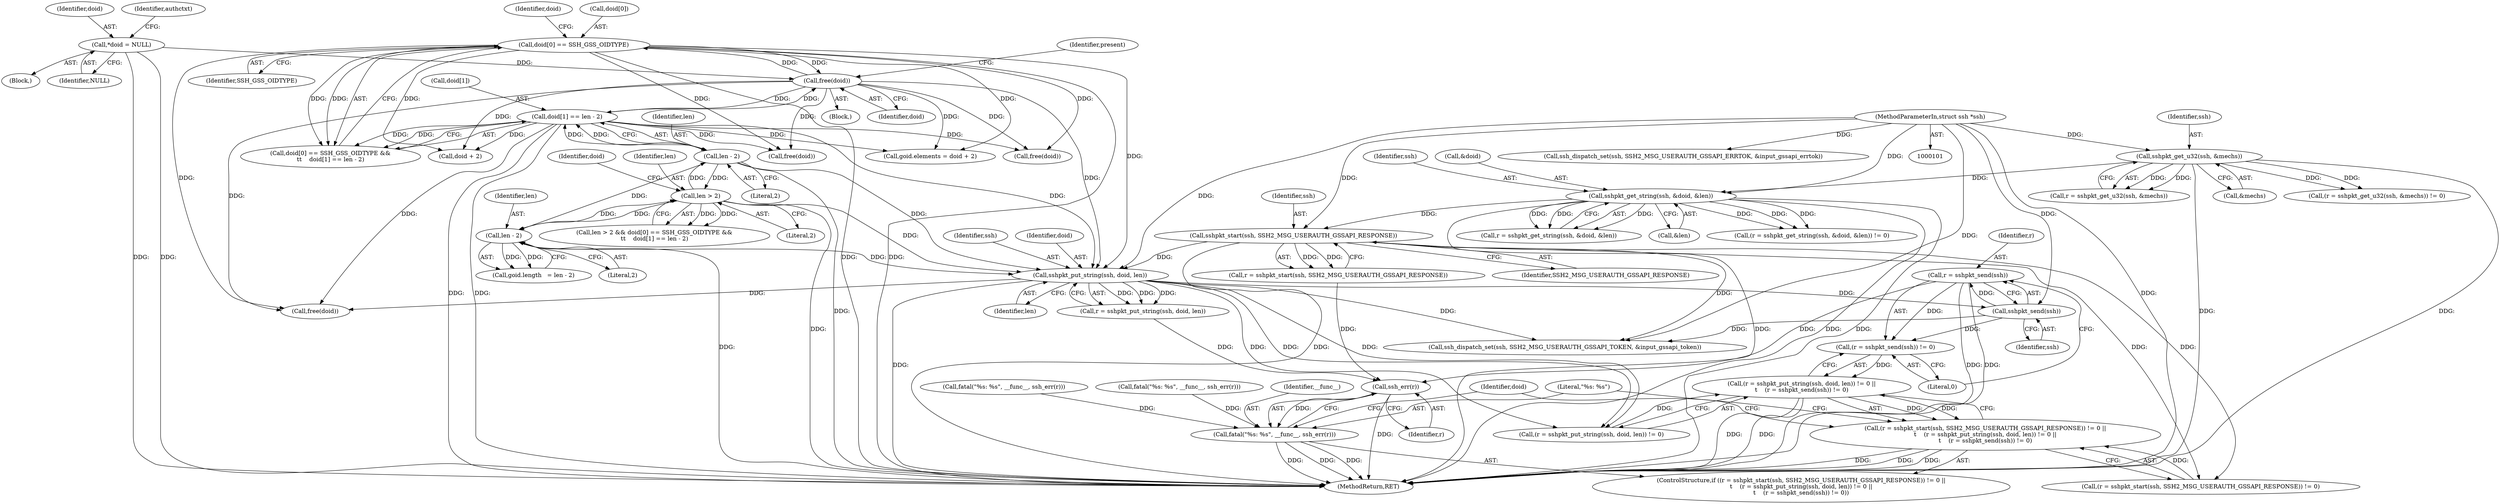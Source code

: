 digraph "0_src_779974d35b4859c07bc3cb8a12c74b43b0a7d1e0@API" {
"1000301" [label="(Call,r = sshpkt_send(ssh))"];
"1000303" [label="(Call,sshpkt_send(ssh))"];
"1000295" [label="(Call,sshpkt_put_string(ssh, doid, len))"];
"1000287" [label="(Call,sshpkt_start(ssh, SSH2_MSG_USERAUTH_GSSAPI_RESPONSE))"];
"1000175" [label="(Call,sshpkt_get_string(ssh, &doid, &len))"];
"1000143" [label="(Call,sshpkt_get_u32(ssh, &mechs))"];
"1000102" [label="(MethodParameterIn,struct ssh *ssh)"];
"1000193" [label="(Call,doid[0] == SSH_GSS_OIDTYPE)"];
"1000166" [label="(Call,free(doid))"];
"1000198" [label="(Call,doid[1] == len - 2)"];
"1000202" [label="(Call,len - 2)"];
"1000189" [label="(Call,len > 2)"];
"1000217" [label="(Call,len - 2)"];
"1000123" [label="(Call,*doid = NULL)"];
"1000300" [label="(Call,(r = sshpkt_send(ssh)) != 0)"];
"1000291" [label="(Call,(r = sshpkt_put_string(ssh, doid, len)) != 0 ||\n\t    (r = sshpkt_send(ssh)) != 0)"];
"1000283" [label="(Call,(r = sshpkt_start(ssh, SSH2_MSG_USERAUTH_GSSAPI_RESPONSE)) != 0 ||\n\t    (r = sshpkt_put_string(ssh, doid, len)) != 0 ||\n\t    (r = sshpkt_send(ssh)) != 0)"];
"1000309" [label="(Call,ssh_err(r))"];
"1000306" [label="(Call,fatal(\"%s: %s\", __func__, ssh_err(r)))"];
"1000123" [label="(Call,*doid = NULL)"];
"1000292" [label="(Call,(r = sshpkt_put_string(ssh, doid, len)) != 0)"];
"1000282" [label="(ControlStructure,if ((r = sshpkt_start(ssh, SSH2_MSG_USERAUTH_GSSAPI_RESPONSE)) != 0 ||\n\t    (r = sshpkt_put_string(ssh, doid, len)) != 0 ||\n\t    (r = sshpkt_send(ssh)) != 0))"];
"1000188" [label="(Call,len > 2 && doid[0] == SSH_GSS_OIDTYPE &&\n\t\t    doid[1] == len - 2)"];
"1000190" [label="(Identifier,len)"];
"1000312" [label="(Identifier,doid)"];
"1000241" [label="(Call,free(doid))"];
"1000301" [label="(Call,r = sshpkt_send(ssh))"];
"1000197" [label="(Identifier,SSH_GSS_OIDTYPE)"];
"1000192" [label="(Call,doid[0] == SSH_GSS_OIDTYPE &&\n\t\t    doid[1] == len - 2)"];
"1000303" [label="(Call,sshpkt_send(ssh))"];
"1000144" [label="(Identifier,ssh)"];
"1000148" [label="(Call,fatal(\"%s: %s\", __func__, ssh_err(r)))"];
"1000266" [label="(Call,free(doid))"];
"1000193" [label="(Call,doid[0] == SSH_GSS_OIDTYPE)"];
"1000200" [label="(Identifier,doid)"];
"1000219" [label="(Literal,2)"];
"1000199" [label="(Call,doid[1])"];
"1000124" [label="(Identifier,doid)"];
"1000291" [label="(Call,(r = sshpkt_put_string(ssh, doid, len)) != 0 ||\n\t    (r = sshpkt_send(ssh)) != 0)"];
"1000285" [label="(Call,r = sshpkt_start(ssh, SSH2_MSG_USERAUTH_GSSAPI_RESPONSE))"];
"1000194" [label="(Call,doid[0])"];
"1000218" [label="(Identifier,len)"];
"1000318" [label="(Call,ssh_dispatch_set(ssh, SSH2_MSG_USERAUTH_GSSAPI_ERRTOK, &input_gssapi_errtok))"];
"1000125" [label="(Identifier,NULL)"];
"1000295" [label="(Call,sshpkt_put_string(ssh, doid, len))"];
"1000310" [label="(Identifier,r)"];
"1000289" [label="(Identifier,SSH2_MSG_USERAUTH_GSSAPI_RESPONSE)"];
"1000169" [label="(Identifier,present)"];
"1000298" [label="(Identifier,len)"];
"1000302" [label="(Identifier,r)"];
"1000307" [label="(Literal,\"%s: %s\")"];
"1000102" [label="(MethodParameterIn,struct ssh *ssh)"];
"1000300" [label="(Call,(r = sshpkt_send(ssh)) != 0)"];
"1000206" [label="(Call,goid.elements = doid + 2)"];
"1000330" [label="(MethodReturn,RET)"];
"1000309" [label="(Call,ssh_err(r))"];
"1000166" [label="(Call,free(doid))"];
"1000189" [label="(Call,len > 2)"];
"1000202" [label="(Call,len - 2)"];
"1000176" [label="(Identifier,ssh)"];
"1000217" [label="(Call,len - 2)"];
"1000140" [label="(Call,(r = sshpkt_get_u32(ssh, &mechs)) != 0)"];
"1000204" [label="(Literal,2)"];
"1000287" [label="(Call,sshpkt_start(ssh, SSH2_MSG_USERAUTH_GSSAPI_RESPONSE))"];
"1000172" [label="(Call,(r = sshpkt_get_string(ssh, &doid, &len)) != 0)"];
"1000210" [label="(Call,doid + 2)"];
"1000203" [label="(Identifier,len)"];
"1000311" [label="(Call,free(doid))"];
"1000195" [label="(Identifier,doid)"];
"1000283" [label="(Call,(r = sshpkt_start(ssh, SSH2_MSG_USERAUTH_GSSAPI_RESPONSE)) != 0 ||\n\t    (r = sshpkt_put_string(ssh, doid, len)) != 0 ||\n\t    (r = sshpkt_send(ssh)) != 0)"];
"1000141" [label="(Call,r = sshpkt_get_u32(ssh, &mechs))"];
"1000308" [label="(Identifier,__func__)"];
"1000173" [label="(Call,r = sshpkt_get_string(ssh, &doid, &len))"];
"1000143" [label="(Call,sshpkt_get_u32(ssh, &mechs))"];
"1000163" [label="(Block,)"];
"1000182" [label="(Call,fatal(\"%s: %s\", __func__, ssh_err(r)))"];
"1000305" [label="(Literal,0)"];
"1000288" [label="(Identifier,ssh)"];
"1000198" [label="(Call,doid[1] == len - 2)"];
"1000167" [label="(Identifier,doid)"];
"1000296" [label="(Identifier,ssh)"];
"1000297" [label="(Identifier,doid)"];
"1000179" [label="(Call,&len)"];
"1000177" [label="(Call,&doid)"];
"1000145" [label="(Call,&mechs)"];
"1000191" [label="(Literal,2)"];
"1000284" [label="(Call,(r = sshpkt_start(ssh, SSH2_MSG_USERAUTH_GSSAPI_RESPONSE)) != 0)"];
"1000103" [label="(Block,)"];
"1000304" [label="(Identifier,ssh)"];
"1000175" [label="(Call,sshpkt_get_string(ssh, &doid, &len))"];
"1000313" [label="(Call,ssh_dispatch_set(ssh, SSH2_MSG_USERAUTH_GSSAPI_TOKEN, &input_gssapi_token))"];
"1000293" [label="(Call,r = sshpkt_put_string(ssh, doid, len))"];
"1000213" [label="(Call,goid.length   = len - 2)"];
"1000130" [label="(Identifier,authctxt)"];
"1000306" [label="(Call,fatal(\"%s: %s\", __func__, ssh_err(r)))"];
"1000301" -> "1000300"  [label="AST: "];
"1000301" -> "1000303"  [label="CFG: "];
"1000302" -> "1000301"  [label="AST: "];
"1000303" -> "1000301"  [label="AST: "];
"1000305" -> "1000301"  [label="CFG: "];
"1000301" -> "1000330"  [label="DDG: "];
"1000301" -> "1000330"  [label="DDG: "];
"1000301" -> "1000300"  [label="DDG: "];
"1000303" -> "1000301"  [label="DDG: "];
"1000301" -> "1000309"  [label="DDG: "];
"1000303" -> "1000304"  [label="CFG: "];
"1000304" -> "1000303"  [label="AST: "];
"1000303" -> "1000300"  [label="DDG: "];
"1000295" -> "1000303"  [label="DDG: "];
"1000102" -> "1000303"  [label="DDG: "];
"1000303" -> "1000313"  [label="DDG: "];
"1000295" -> "1000293"  [label="AST: "];
"1000295" -> "1000298"  [label="CFG: "];
"1000296" -> "1000295"  [label="AST: "];
"1000297" -> "1000295"  [label="AST: "];
"1000298" -> "1000295"  [label="AST: "];
"1000293" -> "1000295"  [label="CFG: "];
"1000295" -> "1000330"  [label="DDG: "];
"1000295" -> "1000292"  [label="DDG: "];
"1000295" -> "1000292"  [label="DDG: "];
"1000295" -> "1000292"  [label="DDG: "];
"1000295" -> "1000293"  [label="DDG: "];
"1000295" -> "1000293"  [label="DDG: "];
"1000295" -> "1000293"  [label="DDG: "];
"1000287" -> "1000295"  [label="DDG: "];
"1000102" -> "1000295"  [label="DDG: "];
"1000193" -> "1000295"  [label="DDG: "];
"1000166" -> "1000295"  [label="DDG: "];
"1000198" -> "1000295"  [label="DDG: "];
"1000189" -> "1000295"  [label="DDG: "];
"1000217" -> "1000295"  [label="DDG: "];
"1000202" -> "1000295"  [label="DDG: "];
"1000295" -> "1000311"  [label="DDG: "];
"1000295" -> "1000313"  [label="DDG: "];
"1000287" -> "1000285"  [label="AST: "];
"1000287" -> "1000289"  [label="CFG: "];
"1000288" -> "1000287"  [label="AST: "];
"1000289" -> "1000287"  [label="AST: "];
"1000285" -> "1000287"  [label="CFG: "];
"1000287" -> "1000330"  [label="DDG: "];
"1000287" -> "1000284"  [label="DDG: "];
"1000287" -> "1000284"  [label="DDG: "];
"1000287" -> "1000285"  [label="DDG: "];
"1000287" -> "1000285"  [label="DDG: "];
"1000175" -> "1000287"  [label="DDG: "];
"1000102" -> "1000287"  [label="DDG: "];
"1000287" -> "1000313"  [label="DDG: "];
"1000175" -> "1000173"  [label="AST: "];
"1000175" -> "1000179"  [label="CFG: "];
"1000176" -> "1000175"  [label="AST: "];
"1000177" -> "1000175"  [label="AST: "];
"1000179" -> "1000175"  [label="AST: "];
"1000173" -> "1000175"  [label="CFG: "];
"1000175" -> "1000330"  [label="DDG: "];
"1000175" -> "1000330"  [label="DDG: "];
"1000175" -> "1000330"  [label="DDG: "];
"1000175" -> "1000172"  [label="DDG: "];
"1000175" -> "1000172"  [label="DDG: "];
"1000175" -> "1000172"  [label="DDG: "];
"1000175" -> "1000173"  [label="DDG: "];
"1000175" -> "1000173"  [label="DDG: "];
"1000175" -> "1000173"  [label="DDG: "];
"1000143" -> "1000175"  [label="DDG: "];
"1000102" -> "1000175"  [label="DDG: "];
"1000143" -> "1000141"  [label="AST: "];
"1000143" -> "1000145"  [label="CFG: "];
"1000144" -> "1000143"  [label="AST: "];
"1000145" -> "1000143"  [label="AST: "];
"1000141" -> "1000143"  [label="CFG: "];
"1000143" -> "1000330"  [label="DDG: "];
"1000143" -> "1000330"  [label="DDG: "];
"1000143" -> "1000140"  [label="DDG: "];
"1000143" -> "1000140"  [label="DDG: "];
"1000143" -> "1000141"  [label="DDG: "];
"1000143" -> "1000141"  [label="DDG: "];
"1000102" -> "1000143"  [label="DDG: "];
"1000102" -> "1000101"  [label="AST: "];
"1000102" -> "1000330"  [label="DDG: "];
"1000102" -> "1000313"  [label="DDG: "];
"1000102" -> "1000318"  [label="DDG: "];
"1000193" -> "1000192"  [label="AST: "];
"1000193" -> "1000197"  [label="CFG: "];
"1000194" -> "1000193"  [label="AST: "];
"1000197" -> "1000193"  [label="AST: "];
"1000200" -> "1000193"  [label="CFG: "];
"1000192" -> "1000193"  [label="CFG: "];
"1000193" -> "1000330"  [label="DDG: "];
"1000193" -> "1000330"  [label="DDG: "];
"1000193" -> "1000166"  [label="DDG: "];
"1000193" -> "1000192"  [label="DDG: "];
"1000193" -> "1000192"  [label="DDG: "];
"1000166" -> "1000193"  [label="DDG: "];
"1000193" -> "1000206"  [label="DDG: "];
"1000193" -> "1000210"  [label="DDG: "];
"1000193" -> "1000241"  [label="DDG: "];
"1000193" -> "1000266"  [label="DDG: "];
"1000193" -> "1000311"  [label="DDG: "];
"1000166" -> "1000163"  [label="AST: "];
"1000166" -> "1000167"  [label="CFG: "];
"1000167" -> "1000166"  [label="AST: "];
"1000169" -> "1000166"  [label="CFG: "];
"1000198" -> "1000166"  [label="DDG: "];
"1000123" -> "1000166"  [label="DDG: "];
"1000166" -> "1000198"  [label="DDG: "];
"1000166" -> "1000206"  [label="DDG: "];
"1000166" -> "1000210"  [label="DDG: "];
"1000166" -> "1000241"  [label="DDG: "];
"1000166" -> "1000266"  [label="DDG: "];
"1000166" -> "1000311"  [label="DDG: "];
"1000198" -> "1000192"  [label="AST: "];
"1000198" -> "1000202"  [label="CFG: "];
"1000199" -> "1000198"  [label="AST: "];
"1000202" -> "1000198"  [label="AST: "];
"1000192" -> "1000198"  [label="CFG: "];
"1000198" -> "1000330"  [label="DDG: "];
"1000198" -> "1000330"  [label="DDG: "];
"1000198" -> "1000192"  [label="DDG: "];
"1000198" -> "1000192"  [label="DDG: "];
"1000202" -> "1000198"  [label="DDG: "];
"1000202" -> "1000198"  [label="DDG: "];
"1000198" -> "1000206"  [label="DDG: "];
"1000198" -> "1000210"  [label="DDG: "];
"1000198" -> "1000241"  [label="DDG: "];
"1000198" -> "1000266"  [label="DDG: "];
"1000198" -> "1000311"  [label="DDG: "];
"1000202" -> "1000204"  [label="CFG: "];
"1000203" -> "1000202"  [label="AST: "];
"1000204" -> "1000202"  [label="AST: "];
"1000202" -> "1000330"  [label="DDG: "];
"1000202" -> "1000189"  [label="DDG: "];
"1000189" -> "1000202"  [label="DDG: "];
"1000202" -> "1000217"  [label="DDG: "];
"1000189" -> "1000188"  [label="AST: "];
"1000189" -> "1000191"  [label="CFG: "];
"1000190" -> "1000189"  [label="AST: "];
"1000191" -> "1000189"  [label="AST: "];
"1000195" -> "1000189"  [label="CFG: "];
"1000188" -> "1000189"  [label="CFG: "];
"1000189" -> "1000330"  [label="DDG: "];
"1000189" -> "1000188"  [label="DDG: "];
"1000189" -> "1000188"  [label="DDG: "];
"1000217" -> "1000189"  [label="DDG: "];
"1000189" -> "1000217"  [label="DDG: "];
"1000217" -> "1000213"  [label="AST: "];
"1000217" -> "1000219"  [label="CFG: "];
"1000218" -> "1000217"  [label="AST: "];
"1000219" -> "1000217"  [label="AST: "];
"1000213" -> "1000217"  [label="CFG: "];
"1000217" -> "1000330"  [label="DDG: "];
"1000217" -> "1000213"  [label="DDG: "];
"1000217" -> "1000213"  [label="DDG: "];
"1000123" -> "1000103"  [label="AST: "];
"1000123" -> "1000125"  [label="CFG: "];
"1000124" -> "1000123"  [label="AST: "];
"1000125" -> "1000123"  [label="AST: "];
"1000130" -> "1000123"  [label="CFG: "];
"1000123" -> "1000330"  [label="DDG: "];
"1000123" -> "1000330"  [label="DDG: "];
"1000300" -> "1000291"  [label="AST: "];
"1000300" -> "1000305"  [label="CFG: "];
"1000305" -> "1000300"  [label="AST: "];
"1000291" -> "1000300"  [label="CFG: "];
"1000300" -> "1000291"  [label="DDG: "];
"1000291" -> "1000283"  [label="AST: "];
"1000291" -> "1000292"  [label="CFG: "];
"1000292" -> "1000291"  [label="AST: "];
"1000283" -> "1000291"  [label="CFG: "];
"1000291" -> "1000330"  [label="DDG: "];
"1000291" -> "1000330"  [label="DDG: "];
"1000291" -> "1000283"  [label="DDG: "];
"1000291" -> "1000283"  [label="DDG: "];
"1000292" -> "1000291"  [label="DDG: "];
"1000283" -> "1000282"  [label="AST: "];
"1000283" -> "1000284"  [label="CFG: "];
"1000284" -> "1000283"  [label="AST: "];
"1000307" -> "1000283"  [label="CFG: "];
"1000312" -> "1000283"  [label="CFG: "];
"1000283" -> "1000330"  [label="DDG: "];
"1000283" -> "1000330"  [label="DDG: "];
"1000283" -> "1000330"  [label="DDG: "];
"1000284" -> "1000283"  [label="DDG: "];
"1000309" -> "1000306"  [label="AST: "];
"1000309" -> "1000310"  [label="CFG: "];
"1000310" -> "1000309"  [label="AST: "];
"1000306" -> "1000309"  [label="CFG: "];
"1000309" -> "1000330"  [label="DDG: "];
"1000309" -> "1000306"  [label="DDG: "];
"1000285" -> "1000309"  [label="DDG: "];
"1000293" -> "1000309"  [label="DDG: "];
"1000306" -> "1000282"  [label="AST: "];
"1000307" -> "1000306"  [label="AST: "];
"1000308" -> "1000306"  [label="AST: "];
"1000312" -> "1000306"  [label="CFG: "];
"1000306" -> "1000330"  [label="DDG: "];
"1000306" -> "1000330"  [label="DDG: "];
"1000306" -> "1000330"  [label="DDG: "];
"1000182" -> "1000306"  [label="DDG: "];
"1000148" -> "1000306"  [label="DDG: "];
}
